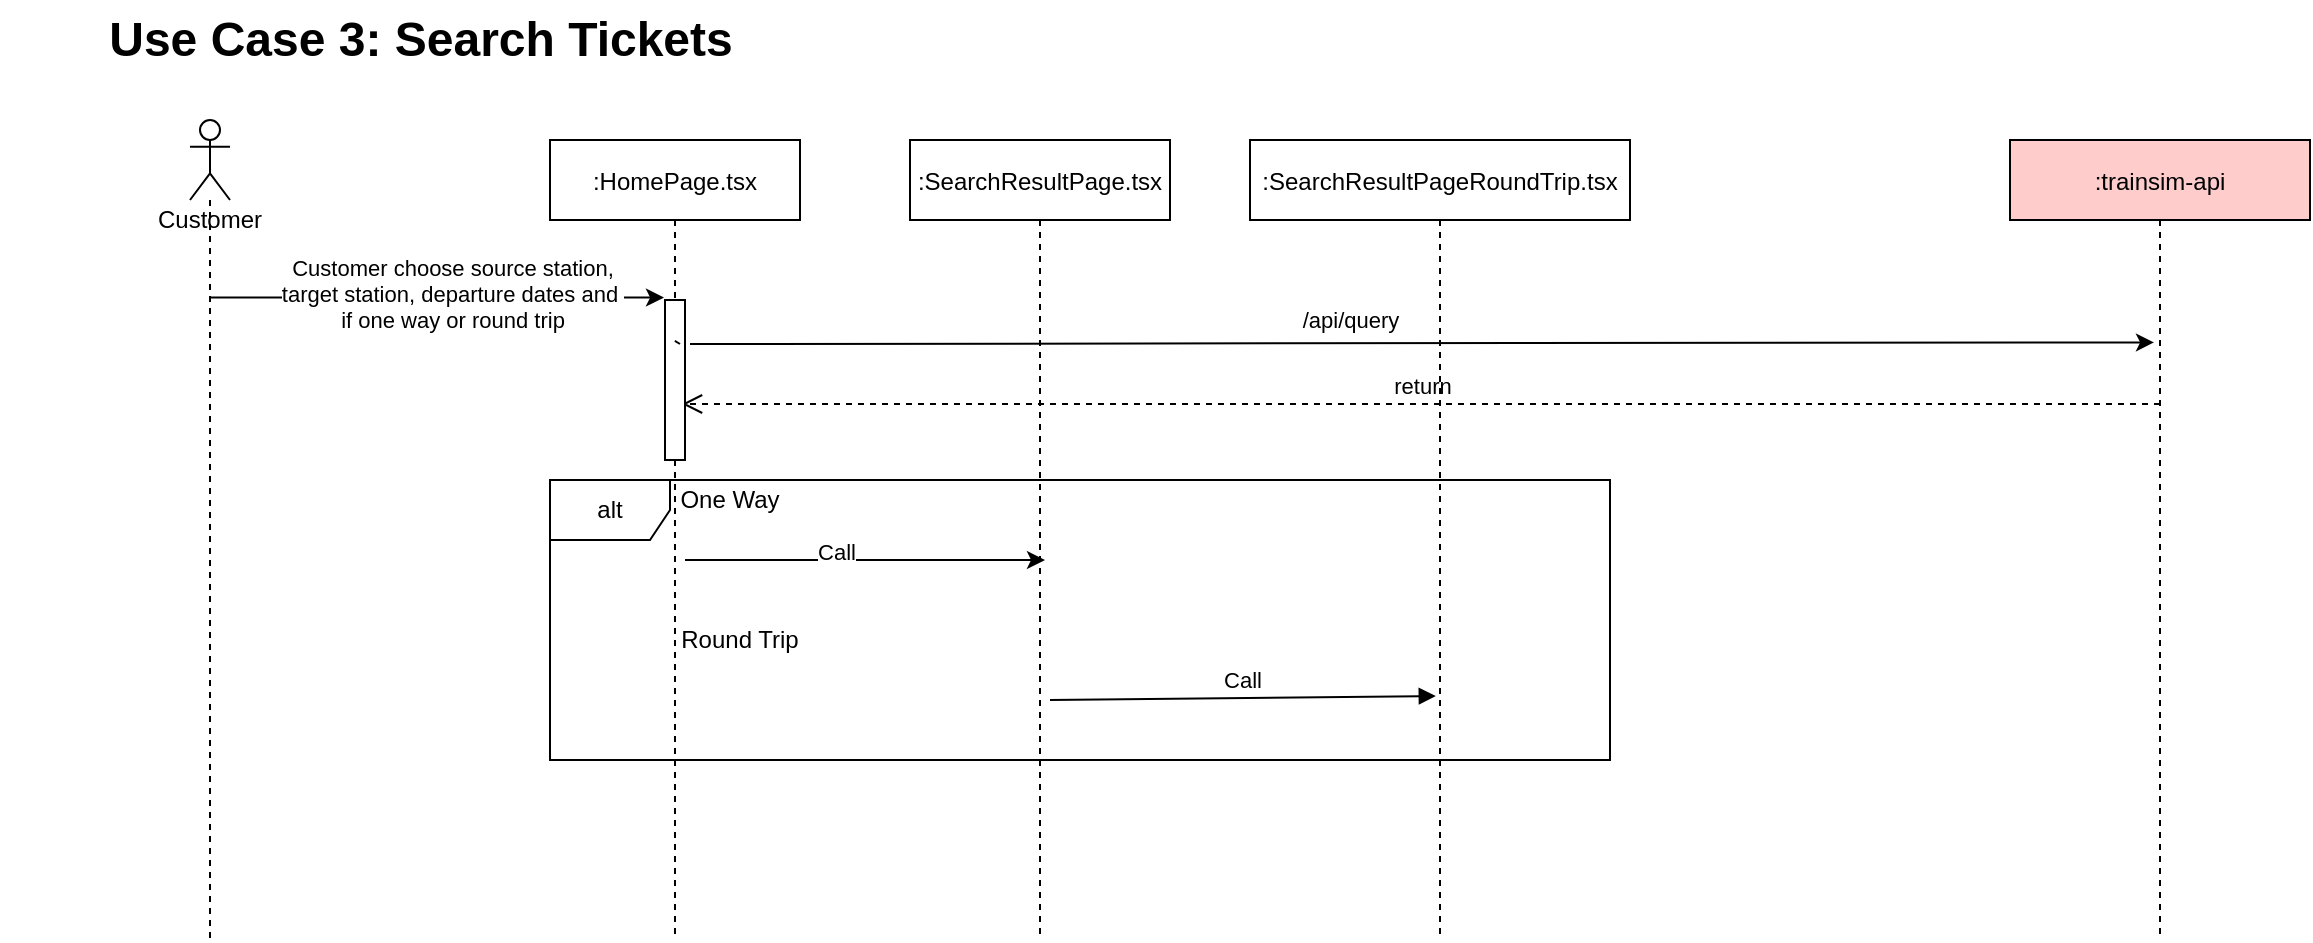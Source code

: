 <mxfile version="15.0.2" type="device"><diagram id="T_93sS_ssPcygzKjUdZ4" name="Page-1"><mxGraphModel dx="1662" dy="705" grid="1" gridSize="10" guides="1" tooltips="1" connect="1" arrows="1" fold="1" page="1" pageScale="1" pageWidth="1700" pageHeight="1100" math="0" shadow="0"><root><mxCell id="0"/><mxCell id="1" parent="0"/><mxCell id="DzQGZ40zcm-TFSI_uxVX-1" value="alt" style="shape=umlFrame;whiteSpace=wrap;html=1;" vertex="1" parent="1"><mxGeometry x="285" y="250" width="530" height="140" as="geometry"/></mxCell><mxCell id="DzQGZ40zcm-TFSI_uxVX-2" value=":HomePage.tsx" style="shape=umlLifeline;perimeter=lifelinePerimeter;container=1;collapsible=0;recursiveResize=0;rounded=0;shadow=0;strokeWidth=1;" vertex="1" parent="1"><mxGeometry x="285" y="80" width="125" height="400" as="geometry"/></mxCell><mxCell id="DzQGZ40zcm-TFSI_uxVX-3" value=":SearchResultPage.tsx" style="shape=umlLifeline;perimeter=lifelinePerimeter;container=1;collapsible=0;recursiveResize=0;rounded=0;shadow=0;strokeWidth=1;" vertex="1" parent="1"><mxGeometry x="465" y="80" width="130" height="400" as="geometry"/></mxCell><mxCell id="DzQGZ40zcm-TFSI_uxVX-4" value="Call" style="html=1;verticalAlign=bottom;endArrow=block;entryX=0.489;entryY=0.695;entryDx=0;entryDy=0;entryPerimeter=0;" edge="1" parent="DzQGZ40zcm-TFSI_uxVX-3" target="DzQGZ40zcm-TFSI_uxVX-17"><mxGeometry width="80" relative="1" as="geometry"><mxPoint x="70" y="280" as="sourcePoint"/><mxPoint x="150" y="280" as="targetPoint"/></mxGeometry></mxCell><mxCell id="DzQGZ40zcm-TFSI_uxVX-5" value="Customer" style="shape=umlLifeline;participant=umlActor;perimeter=lifelinePerimeter;whiteSpace=wrap;html=1;container=1;collapsible=0;recursiveResize=0;verticalAlign=top;spacingTop=36;outlineConnect=0;" vertex="1" parent="1"><mxGeometry x="105" y="70" width="20" height="410" as="geometry"/></mxCell><mxCell id="DzQGZ40zcm-TFSI_uxVX-6" value="Use Case 3: Search Tickets" style="text;strokeColor=none;fillColor=none;html=1;fontSize=24;fontStyle=1;verticalAlign=middle;align=center;" vertex="1" parent="1"><mxGeometry x="10" y="10" width="420" height="40" as="geometry"/></mxCell><mxCell id="DzQGZ40zcm-TFSI_uxVX-7" value=":trainsim-api" style="shape=umlLifeline;perimeter=lifelinePerimeter;container=1;collapsible=0;recursiveResize=0;rounded=0;shadow=0;strokeWidth=1;fillColor=#FFCCCC;" vertex="1" parent="1"><mxGeometry x="1015" y="80" width="150" height="400" as="geometry"/></mxCell><mxCell id="DzQGZ40zcm-TFSI_uxVX-8" value="" style="endArrow=classic;html=1;entryX=0.456;entryY=0.197;entryDx=0;entryDy=0;entryPerimeter=0;" edge="1" parent="1" source="DzQGZ40zcm-TFSI_uxVX-5" target="DzQGZ40zcm-TFSI_uxVX-2"><mxGeometry width="50" height="50" relative="1" as="geometry"><mxPoint x="125" y="190" as="sourcePoint"/><mxPoint x="175" y="140" as="targetPoint"/></mxGeometry></mxCell><mxCell id="DzQGZ40zcm-TFSI_uxVX-9" value="Customer choose source station,&lt;br&gt;target station, departure dates and&amp;nbsp;&lt;br&gt;if one way or round trip" style="edgeLabel;html=1;align=center;verticalAlign=middle;resizable=0;points=[];" vertex="1" connectable="0" parent="DzQGZ40zcm-TFSI_uxVX-8"><mxGeometry x="0.116" y="2" relative="1" as="geometry"><mxPoint x="-6" as="offset"/></mxGeometry></mxCell><mxCell id="DzQGZ40zcm-TFSI_uxVX-10" value="" style="endArrow=classic;html=1;" edge="1" parent="1"><mxGeometry width="50" height="50" relative="1" as="geometry"><mxPoint x="352.5" y="290" as="sourcePoint"/><mxPoint x="532.5" y="290" as="targetPoint"/><Array as="points"/></mxGeometry></mxCell><mxCell id="DzQGZ40zcm-TFSI_uxVX-11" value="Call" style="edgeLabel;html=1;align=center;verticalAlign=middle;resizable=0;points=[];" vertex="1" connectable="0" parent="DzQGZ40zcm-TFSI_uxVX-10"><mxGeometry x="-0.165" y="4" relative="1" as="geometry"><mxPoint as="offset"/></mxGeometry></mxCell><mxCell id="DzQGZ40zcm-TFSI_uxVX-12" value="" style="endArrow=classic;html=1;startArrow=none;entryX=0.48;entryY=0.253;entryDx=0;entryDy=0;entryPerimeter=0;" edge="1" parent="1" target="DzQGZ40zcm-TFSI_uxVX-7"><mxGeometry width="50" height="50" relative="1" as="geometry"><mxPoint x="355" y="182" as="sourcePoint"/><mxPoint x="845" y="182" as="targetPoint"/><Array as="points"/></mxGeometry></mxCell><mxCell id="DzQGZ40zcm-TFSI_uxVX-13" value="return" style="html=1;verticalAlign=bottom;endArrow=open;dashed=1;endSize=8;entryX=0.85;entryY=0.65;entryDx=0;entryDy=0;entryPerimeter=0;exitX=0.5;exitY=0.33;exitDx=0;exitDy=0;exitPerimeter=0;" edge="1" parent="1" source="DzQGZ40zcm-TFSI_uxVX-7" target="DzQGZ40zcm-TFSI_uxVX-14"><mxGeometry relative="1" as="geometry"><mxPoint x="845" y="212" as="sourcePoint"/><mxPoint x="525" y="228" as="targetPoint"/><Array as="points"/></mxGeometry></mxCell><mxCell id="DzQGZ40zcm-TFSI_uxVX-14" value="" style="html=1;points=[];perimeter=orthogonalPerimeter;" vertex="1" parent="1"><mxGeometry x="342.5" y="160" width="10" height="80" as="geometry"/></mxCell><mxCell id="DzQGZ40zcm-TFSI_uxVX-15" value="" style="endArrow=none;html=1;exitX=0.52;exitY=0.255;exitDx=0;exitDy=0;exitPerimeter=0;entryX=0.493;entryY=0.255;entryDx=0;entryDy=0;entryPerimeter=0;" edge="1" parent="1" source="DzQGZ40zcm-TFSI_uxVX-2" target="DzQGZ40zcm-TFSI_uxVX-14"><mxGeometry width="50" height="50" relative="1" as="geometry"><mxPoint x="350" y="182" as="sourcePoint"/><mxPoint x="1013.95" y="182" as="targetPoint"/><Array as="points"/></mxGeometry></mxCell><mxCell id="DzQGZ40zcm-TFSI_uxVX-16" value="&lt;div&gt;/api/query&lt;/div&gt;" style="edgeLabel;html=1;align=center;verticalAlign=middle;resizable=0;points=[];" vertex="1" connectable="0" parent="DzQGZ40zcm-TFSI_uxVX-15"><mxGeometry x="-0.165" y="4" relative="1" as="geometry"><mxPoint x="338" y="-15" as="offset"/></mxGeometry></mxCell><mxCell id="DzQGZ40zcm-TFSI_uxVX-17" value=":SearchResultPageRoundTrip.tsx" style="shape=umlLifeline;perimeter=lifelinePerimeter;container=1;collapsible=0;recursiveResize=0;rounded=0;shadow=0;strokeWidth=1;" vertex="1" parent="1"><mxGeometry x="635" y="80" width="190" height="400" as="geometry"/></mxCell><mxCell id="DzQGZ40zcm-TFSI_uxVX-18" value="One Way" style="text;html=1;strokeColor=none;fillColor=none;align=center;verticalAlign=middle;whiteSpace=wrap;rounded=0;" vertex="1" parent="1"><mxGeometry x="345" y="250" width="60" height="20" as="geometry"/></mxCell><mxCell id="DzQGZ40zcm-TFSI_uxVX-20" value="Round Trip" style="text;html=1;strokeColor=none;fillColor=none;align=center;verticalAlign=middle;whiteSpace=wrap;rounded=0;" vertex="1" parent="1"><mxGeometry x="335" y="320" width="90" height="20" as="geometry"/></mxCell></root></mxGraphModel></diagram></mxfile>